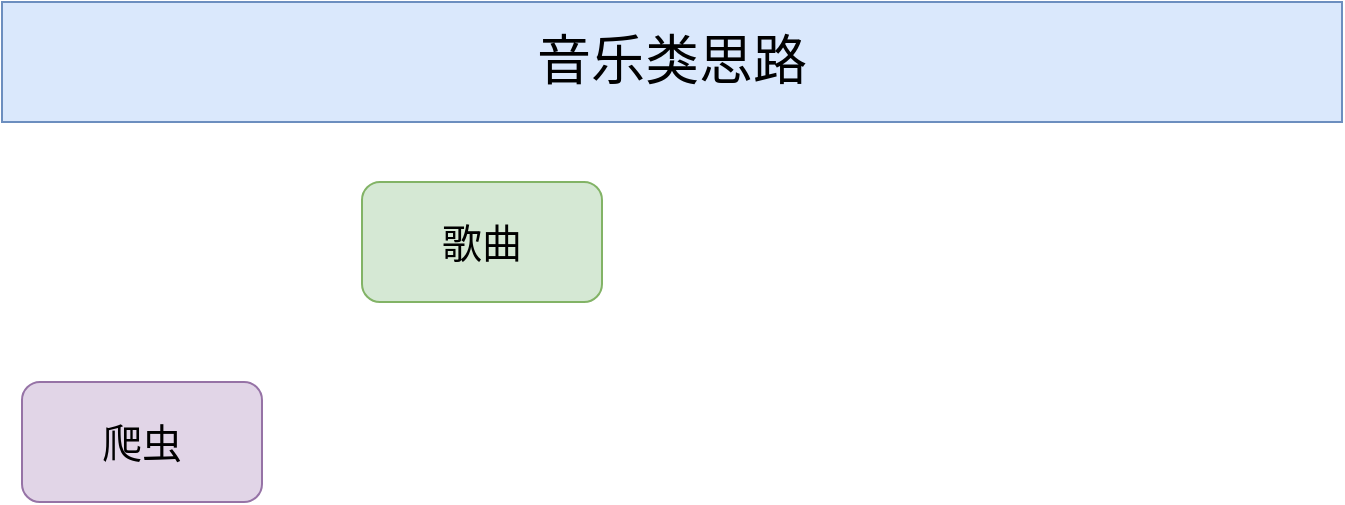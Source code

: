 <mxfile version="20.3.6" type="github">
  <diagram id="gHdGT0hqlNenqPQnGmaF" name="第 1 页">
    <mxGraphModel dx="1038" dy="579" grid="1" gridSize="10" guides="1" tooltips="1" connect="1" arrows="1" fold="1" page="1" pageScale="1" pageWidth="827" pageHeight="1169" math="0" shadow="0">
      <root>
        <mxCell id="0" />
        <mxCell id="1" parent="0" />
        <mxCell id="UIsmuP5mog6YXnoimDV5-1" value="歌曲" style="rounded=1;whiteSpace=wrap;html=1;fontSize=20;fillColor=#d5e8d4;strokeColor=#82b366;" vertex="1" parent="1">
          <mxGeometry x="240" y="690" width="120" height="60" as="geometry" />
        </mxCell>
        <mxCell id="UIsmuP5mog6YXnoimDV5-3" value="音乐类思路" style="text;html=1;strokeColor=#6c8ebf;fillColor=#dae8fc;align=center;verticalAlign=middle;whiteSpace=wrap;rounded=0;fontSize=27;" vertex="1" parent="1">
          <mxGeometry x="60" y="600" width="670" height="60" as="geometry" />
        </mxCell>
        <mxCell id="UIsmuP5mog6YXnoimDV5-4" value="爬虫" style="rounded=1;whiteSpace=wrap;html=1;fontSize=20;fillColor=#e1d5e7;strokeColor=#9673a6;" vertex="1" parent="1">
          <mxGeometry x="70" y="790" width="120" height="60" as="geometry" />
        </mxCell>
      </root>
    </mxGraphModel>
  </diagram>
</mxfile>
